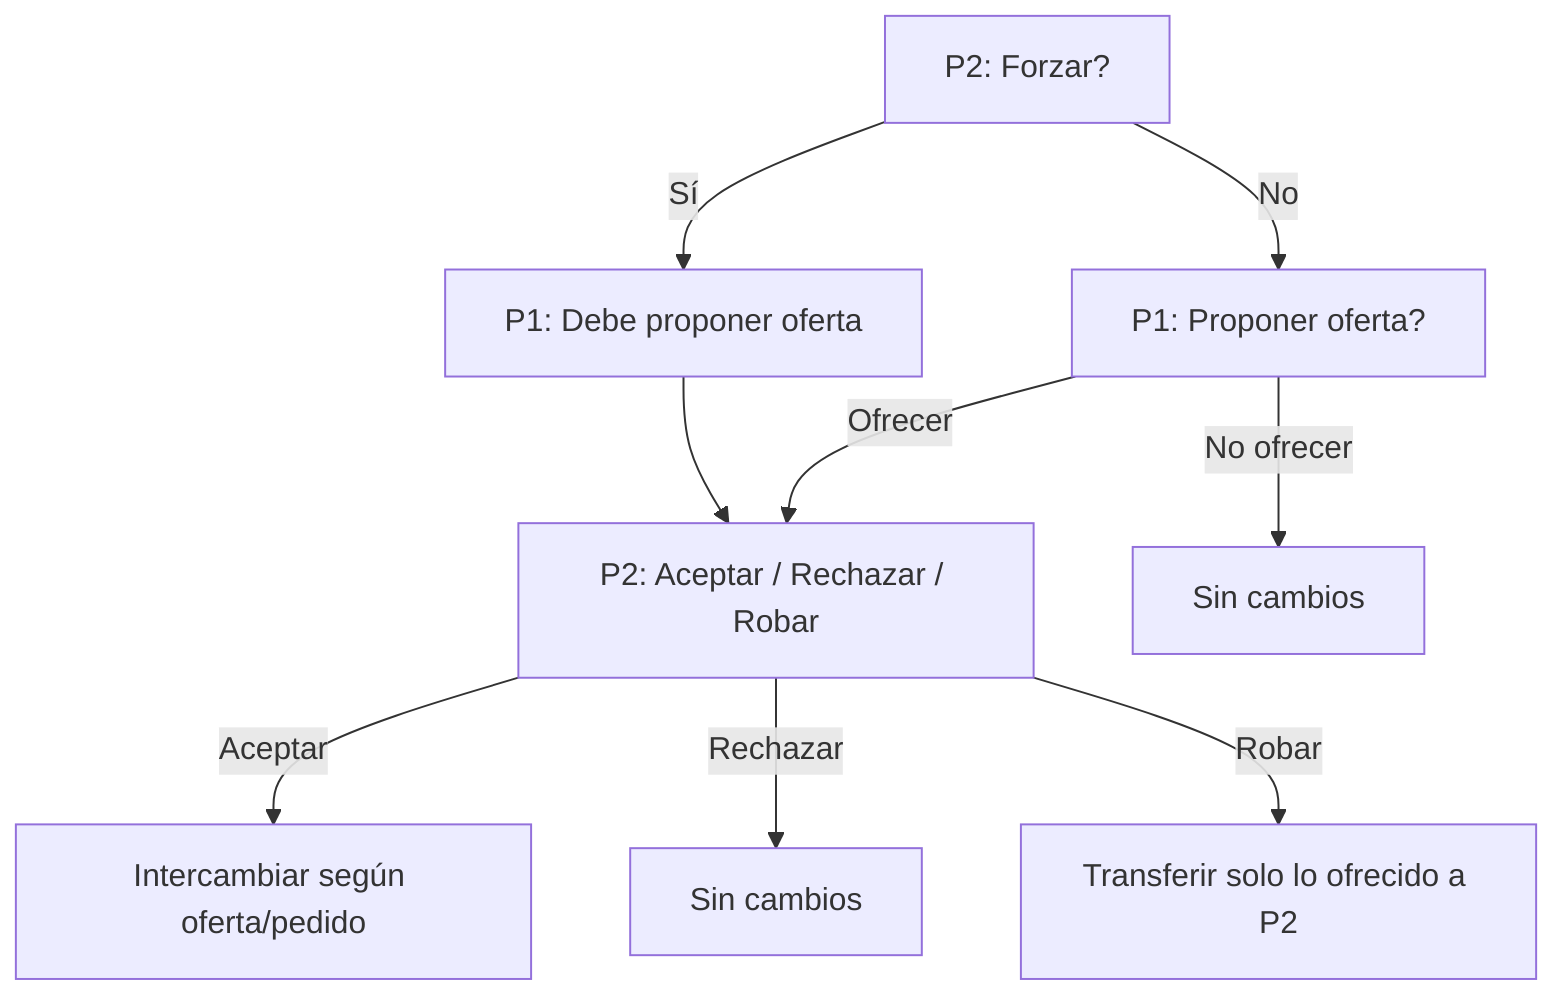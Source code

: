 flowchart TD
  A2[P2: Forzar?] -->|Sí| F2[P1: Debe proponer oferta]
  A2 -->|No| B2[P1: Proponer oferta?]
  F2 --> C2[P2: Acción final]
  B2 -->|No ofrecer| O1[Sin cambios]
  B2 -->|Ofrecer| C2[P2: Aceptar / Rechazar / Robar]
  C2 -->|Aceptar| O2[Intercambiar según oferta/pedido]
  C2 -->|Rechazar| O3[Sin cambios]
  C2 -->|Robar| O4[Transferir solo lo ofrecido a P2]